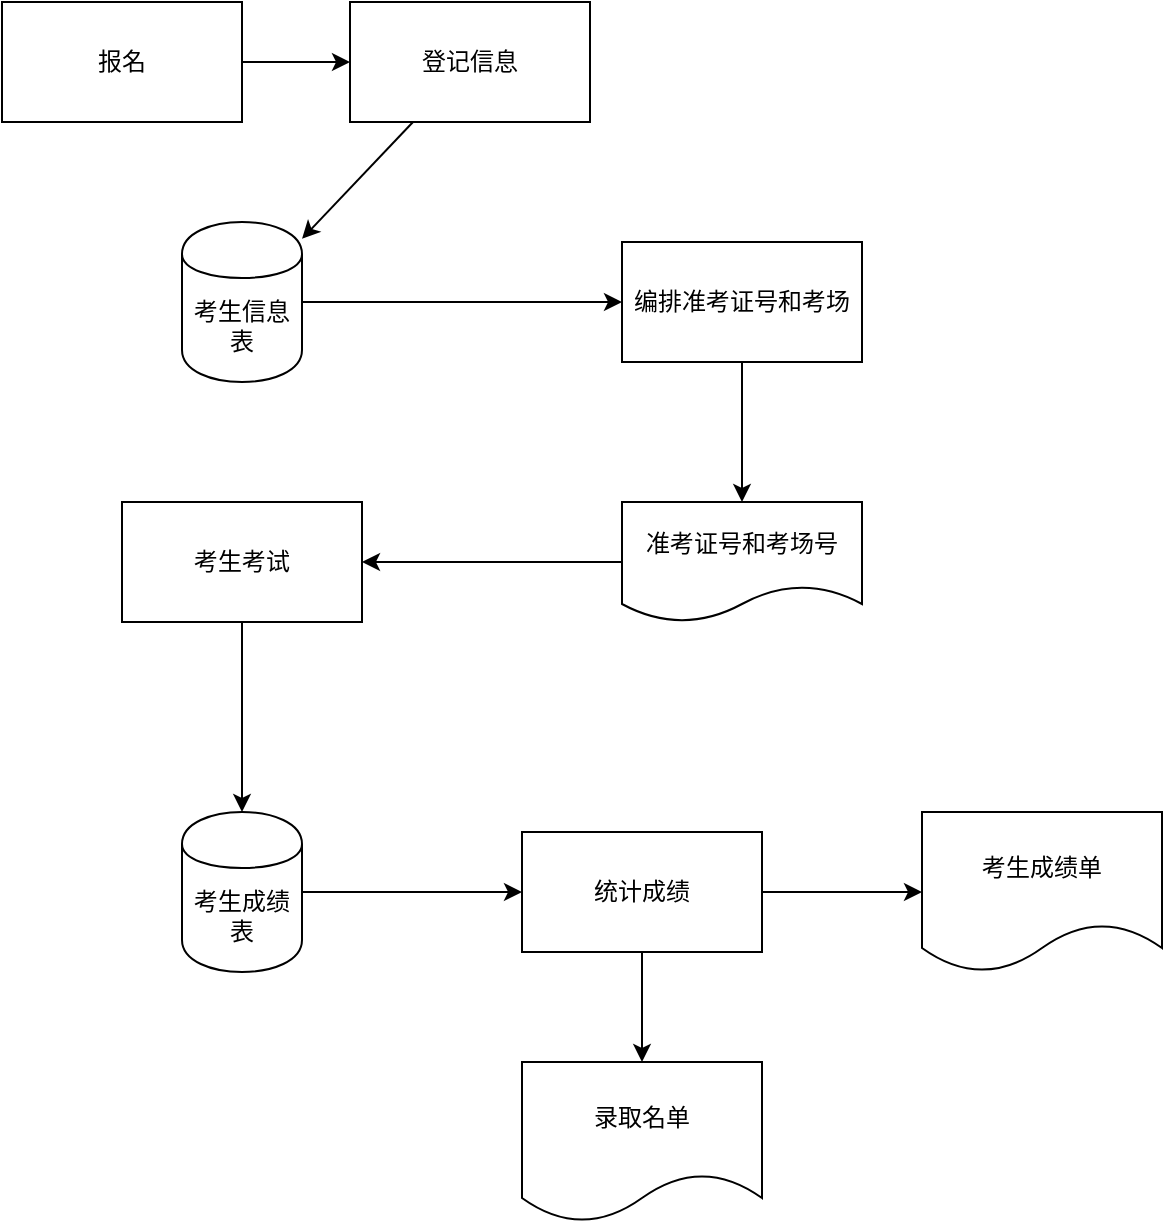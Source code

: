 <mxfile version="14.7.7" type="github"><diagram id="X-MFVgF-3i86JWcw4klu" name="第 1 页"><mxGraphModel dx="1673" dy="896" grid="1" gridSize="10" guides="1" tooltips="1" connect="1" arrows="1" fold="1" page="1" pageScale="1" pageWidth="827" pageHeight="1169" math="0" shadow="0"><root><mxCell id="0"/><mxCell id="1" parent="0"/><mxCell id="ncje0uB5Ph8BwhWSuaMD-3" value="" style="edgeStyle=orthogonalEdgeStyle;rounded=0;orthogonalLoop=1;jettySize=auto;html=1;" edge="1" parent="1" source="ncje0uB5Ph8BwhWSuaMD-1" target="ncje0uB5Ph8BwhWSuaMD-2"><mxGeometry relative="1" as="geometry"/></mxCell><mxCell id="ncje0uB5Ph8BwhWSuaMD-1" value="报名" style="rounded=0;whiteSpace=wrap;html=1;" vertex="1" parent="1"><mxGeometry x="180" y="100" width="120" height="60" as="geometry"/></mxCell><mxCell id="ncje0uB5Ph8BwhWSuaMD-5" value="" style="rounded=0;orthogonalLoop=1;jettySize=auto;html=1;" edge="1" parent="1" source="ncje0uB5Ph8BwhWSuaMD-2" target="ncje0uB5Ph8BwhWSuaMD-4"><mxGeometry relative="1" as="geometry"/></mxCell><mxCell id="ncje0uB5Ph8BwhWSuaMD-2" value="登记信息" style="whiteSpace=wrap;html=1;rounded=0;" vertex="1" parent="1"><mxGeometry x="354" y="100" width="120" height="60" as="geometry"/></mxCell><mxCell id="ncje0uB5Ph8BwhWSuaMD-7" value="" style="edgeStyle=none;rounded=0;orthogonalLoop=1;jettySize=auto;html=1;" edge="1" parent="1" source="ncje0uB5Ph8BwhWSuaMD-4" target="ncje0uB5Ph8BwhWSuaMD-6"><mxGeometry relative="1" as="geometry"/></mxCell><mxCell id="ncje0uB5Ph8BwhWSuaMD-4" value="考生信息表" style="shape=cylinder;whiteSpace=wrap;html=1;boundedLbl=1;backgroundOutline=1;rounded=0;" vertex="1" parent="1"><mxGeometry x="270" y="210" width="60" height="80" as="geometry"/></mxCell><mxCell id="ncje0uB5Ph8BwhWSuaMD-10" style="edgeStyle=none;rounded=0;orthogonalLoop=1;jettySize=auto;html=1;exitX=0.5;exitY=1;exitDx=0;exitDy=0;entryX=0.5;entryY=0;entryDx=0;entryDy=0;" edge="1" parent="1" source="ncje0uB5Ph8BwhWSuaMD-6" target="ncje0uB5Ph8BwhWSuaMD-9"><mxGeometry relative="1" as="geometry"/></mxCell><mxCell id="ncje0uB5Ph8BwhWSuaMD-6" value="编排准考证号和考场" style="whiteSpace=wrap;html=1;rounded=0;" vertex="1" parent="1"><mxGeometry x="490" y="220" width="120" height="60" as="geometry"/></mxCell><mxCell id="ncje0uB5Ph8BwhWSuaMD-13" value="" style="edgeStyle=none;rounded=0;orthogonalLoop=1;jettySize=auto;html=1;" edge="1" parent="1" source="ncje0uB5Ph8BwhWSuaMD-8" target="ncje0uB5Ph8BwhWSuaMD-12"><mxGeometry relative="1" as="geometry"/></mxCell><mxCell id="ncje0uB5Ph8BwhWSuaMD-8" value="考生考试" style="rounded=0;whiteSpace=wrap;html=1;" vertex="1" parent="1"><mxGeometry x="240" y="350" width="120" height="60" as="geometry"/></mxCell><mxCell id="ncje0uB5Ph8BwhWSuaMD-11" value="" style="edgeStyle=none;rounded=0;orthogonalLoop=1;jettySize=auto;html=1;" edge="1" parent="1" source="ncje0uB5Ph8BwhWSuaMD-9" target="ncje0uB5Ph8BwhWSuaMD-8"><mxGeometry relative="1" as="geometry"/></mxCell><mxCell id="ncje0uB5Ph8BwhWSuaMD-9" value="准考证号和考场号" style="shape=document;whiteSpace=wrap;html=1;boundedLbl=1;" vertex="1" parent="1"><mxGeometry x="490" y="350" width="120" height="60" as="geometry"/></mxCell><mxCell id="ncje0uB5Ph8BwhWSuaMD-15" value="" style="edgeStyle=none;rounded=0;orthogonalLoop=1;jettySize=auto;html=1;" edge="1" parent="1" source="ncje0uB5Ph8BwhWSuaMD-12" target="ncje0uB5Ph8BwhWSuaMD-14"><mxGeometry relative="1" as="geometry"/></mxCell><mxCell id="ncje0uB5Ph8BwhWSuaMD-12" value="考生成绩表" style="shape=cylinder;whiteSpace=wrap;html=1;boundedLbl=1;backgroundOutline=1;rounded=0;" vertex="1" parent="1"><mxGeometry x="270" y="505" width="60" height="80" as="geometry"/></mxCell><mxCell id="ncje0uB5Ph8BwhWSuaMD-19" value="" style="edgeStyle=none;rounded=0;orthogonalLoop=1;jettySize=auto;html=1;" edge="1" parent="1" source="ncje0uB5Ph8BwhWSuaMD-14" target="ncje0uB5Ph8BwhWSuaMD-18"><mxGeometry relative="1" as="geometry"/></mxCell><mxCell id="ncje0uB5Ph8BwhWSuaMD-21" value="" style="edgeStyle=none;rounded=0;orthogonalLoop=1;jettySize=auto;html=1;" edge="1" parent="1" source="ncje0uB5Ph8BwhWSuaMD-14" target="ncje0uB5Ph8BwhWSuaMD-20"><mxGeometry relative="1" as="geometry"/></mxCell><mxCell id="ncje0uB5Ph8BwhWSuaMD-14" value="统计成绩" style="rounded=0;whiteSpace=wrap;html=1;" vertex="1" parent="1"><mxGeometry x="440" y="515" width="120" height="60" as="geometry"/></mxCell><mxCell id="ncje0uB5Ph8BwhWSuaMD-18" value="考生成绩单" style="shape=document;whiteSpace=wrap;html=1;boundedLbl=1;rounded=0;" vertex="1" parent="1"><mxGeometry x="640" y="505" width="120" height="80" as="geometry"/></mxCell><mxCell id="ncje0uB5Ph8BwhWSuaMD-20" value="录取名单" style="shape=document;whiteSpace=wrap;html=1;boundedLbl=1;rounded=0;" vertex="1" parent="1"><mxGeometry x="440" y="630" width="120" height="80" as="geometry"/></mxCell></root></mxGraphModel></diagram></mxfile>